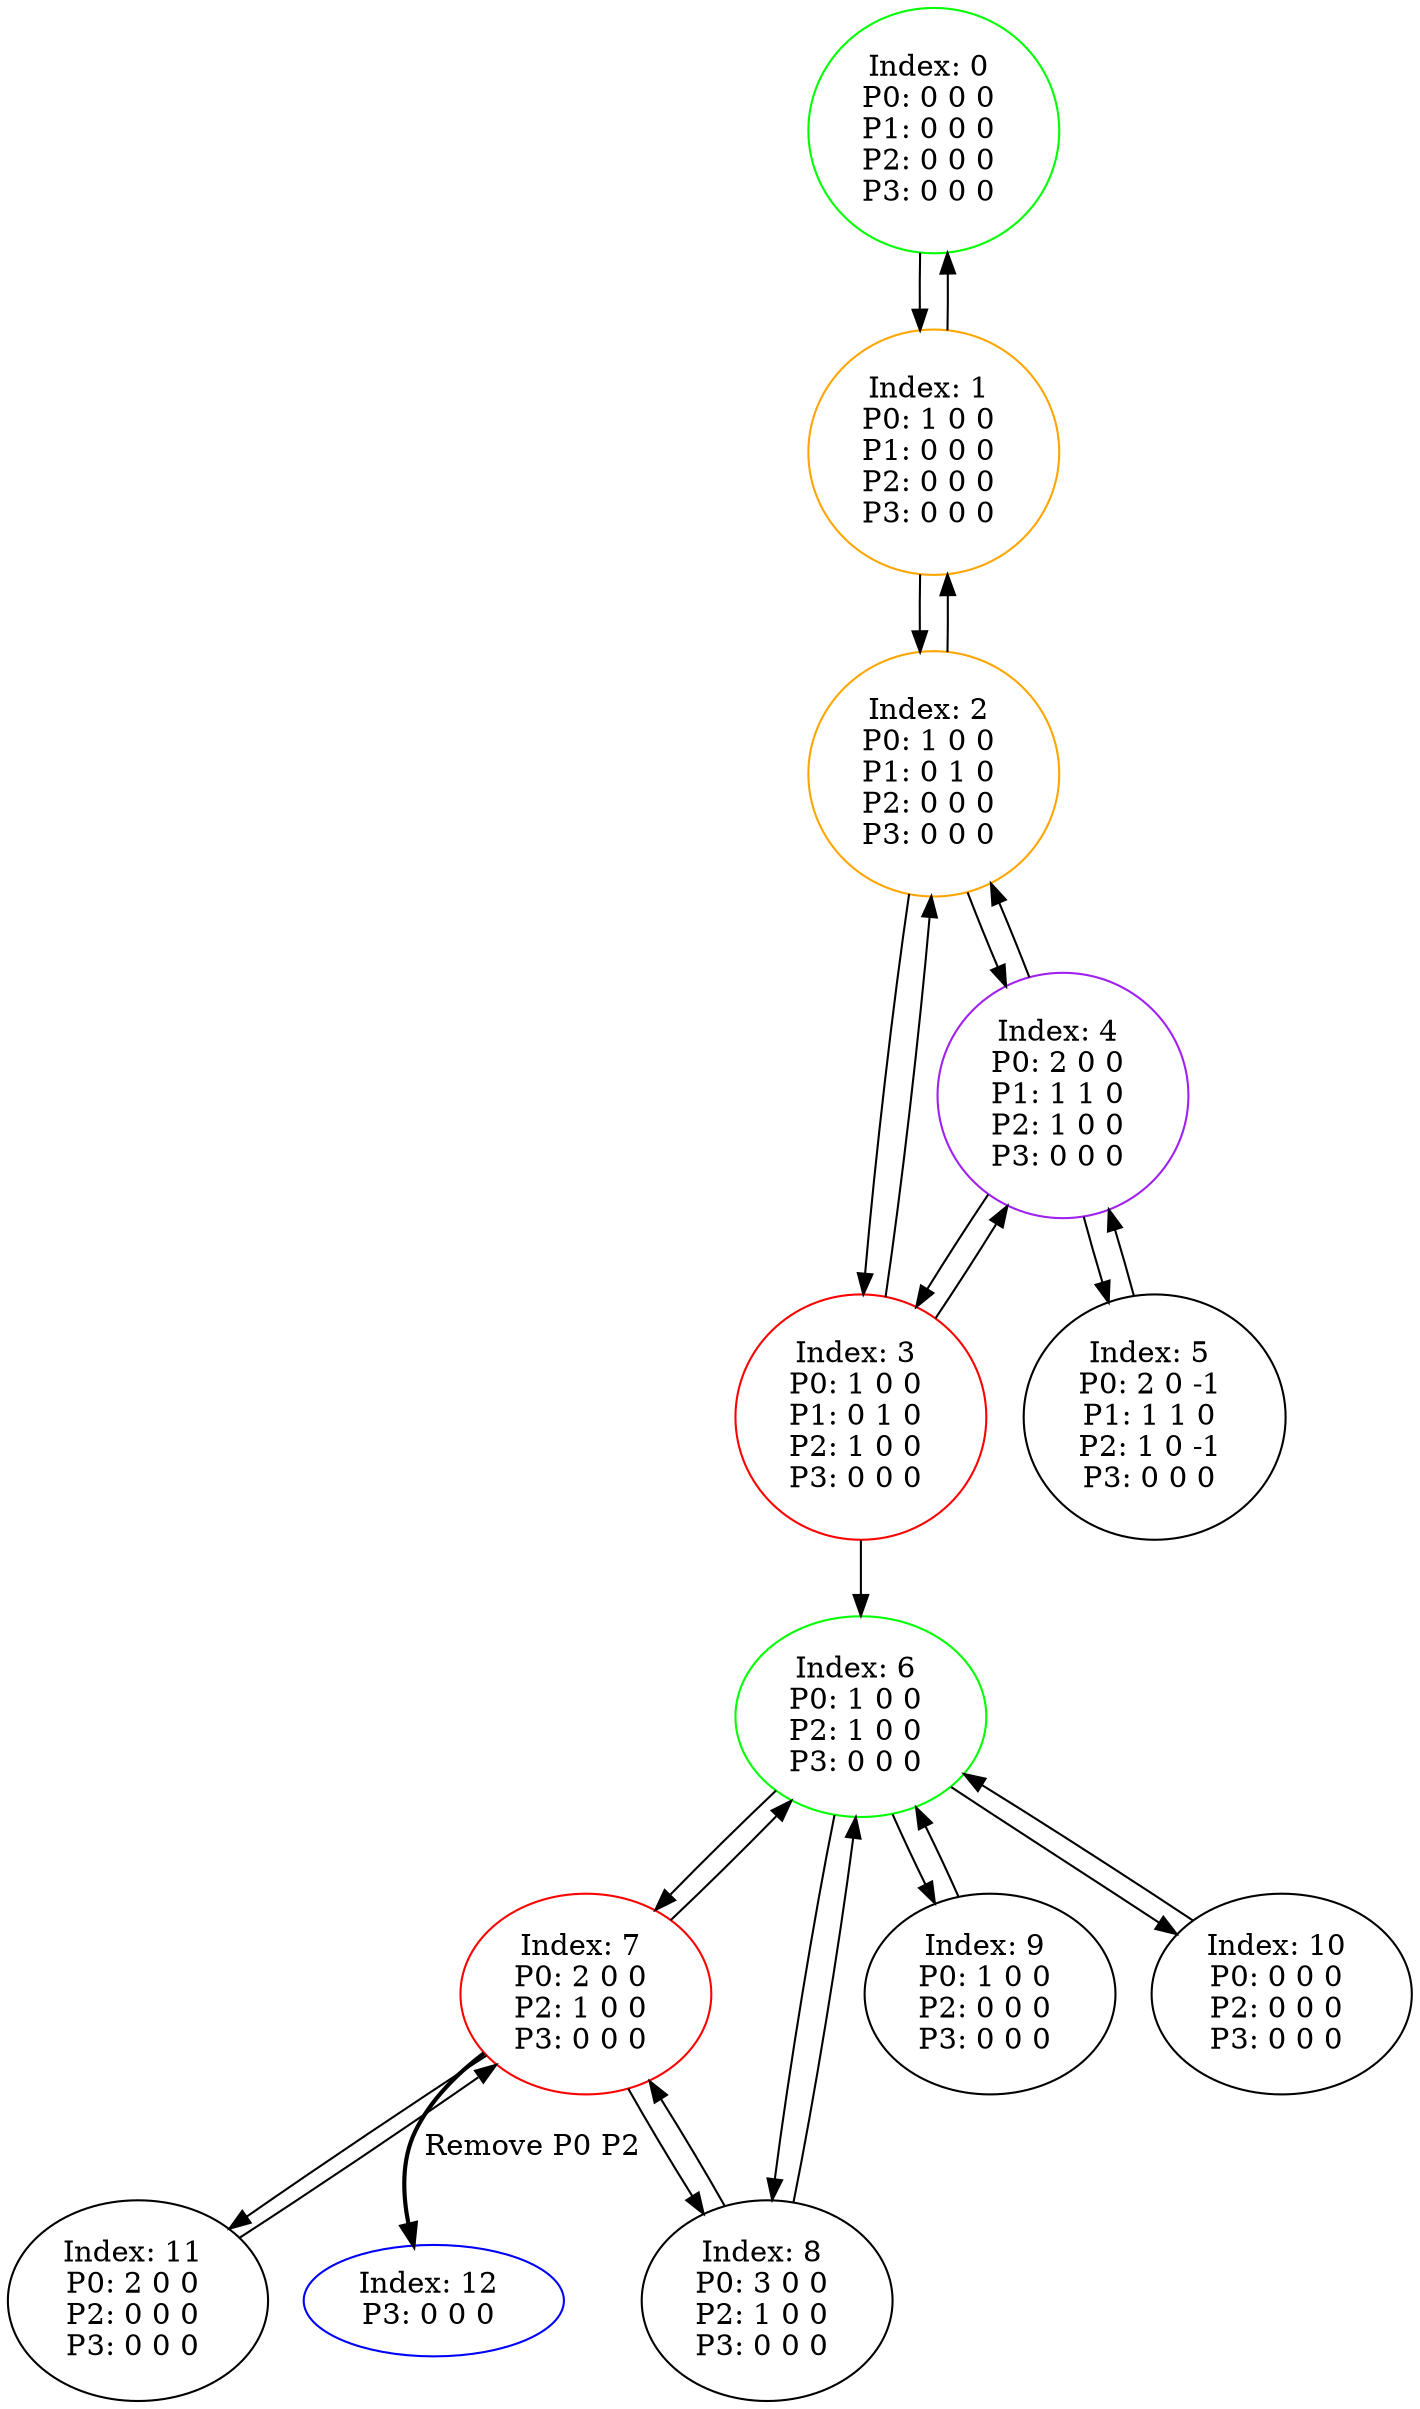 digraph G {
color = "black"
0[label = "Index: 0 
P0: 0 0 0 
P1: 0 0 0 
P2: 0 0 0 
P3: 0 0 0 
", color = "green"]
1[label = "Index: 1 
P0: 1 0 0 
P1: 0 0 0 
P2: 0 0 0 
P3: 0 0 0 
", color = "orange"]
2[label = "Index: 2 
P0: 1 0 0 
P1: 0 1 0 
P2: 0 0 0 
P3: 0 0 0 
", color = "orange"]
3[label = "Index: 3 
P0: 1 0 0 
P1: 0 1 0 
P2: 1 0 0 
P3: 0 0 0 
", color = "red"]
4[label = "Index: 4 
P0: 2 0 0 
P1: 1 1 0 
P2: 1 0 0 
P3: 0 0 0 
", color = "purple"]
5[label = "Index: 5 
P0: 2 0 -1 
P1: 1 1 0 
P2: 1 0 -1 
P3: 0 0 0 
"]
6[label = "Index: 6 
P0: 1 0 0 
P2: 1 0 0 
P3: 0 0 0 
", color = "green"]
7[label = "Index: 7 
P0: 2 0 0 
P2: 1 0 0 
P3: 0 0 0 
", color = "red"]
8[label = "Index: 8 
P0: 3 0 0 
P2: 1 0 0 
P3: 0 0 0 
"]
9[label = "Index: 9 
P0: 1 0 0 
P2: 0 0 0 
P3: 0 0 0 
"]
10[label = "Index: 10 
P0: 0 0 0 
P2: 0 0 0 
P3: 0 0 0 
"]
11[label = "Index: 11 
P0: 2 0 0 
P2: 0 0 0 
P3: 0 0 0 
"]
12[label = "Index: 12 
P3: 0 0 0 
", color = "blue"]
0 -> 1

1 -> 0
1 -> 2

2 -> 1
2 -> 3
2 -> 4

3 -> 2
3 -> 4
3 -> 6

4 -> 2
4 -> 3
4 -> 5

5 -> 4

6 -> 7
6 -> 8
6 -> 9
6 -> 10

7 -> 6
7 -> 8
7 -> 11
7 -> 12[style=bold label=" Remove P0 P2 "];


8 -> 6
8 -> 7

9 -> 6

10 -> 6

11 -> 7

}
